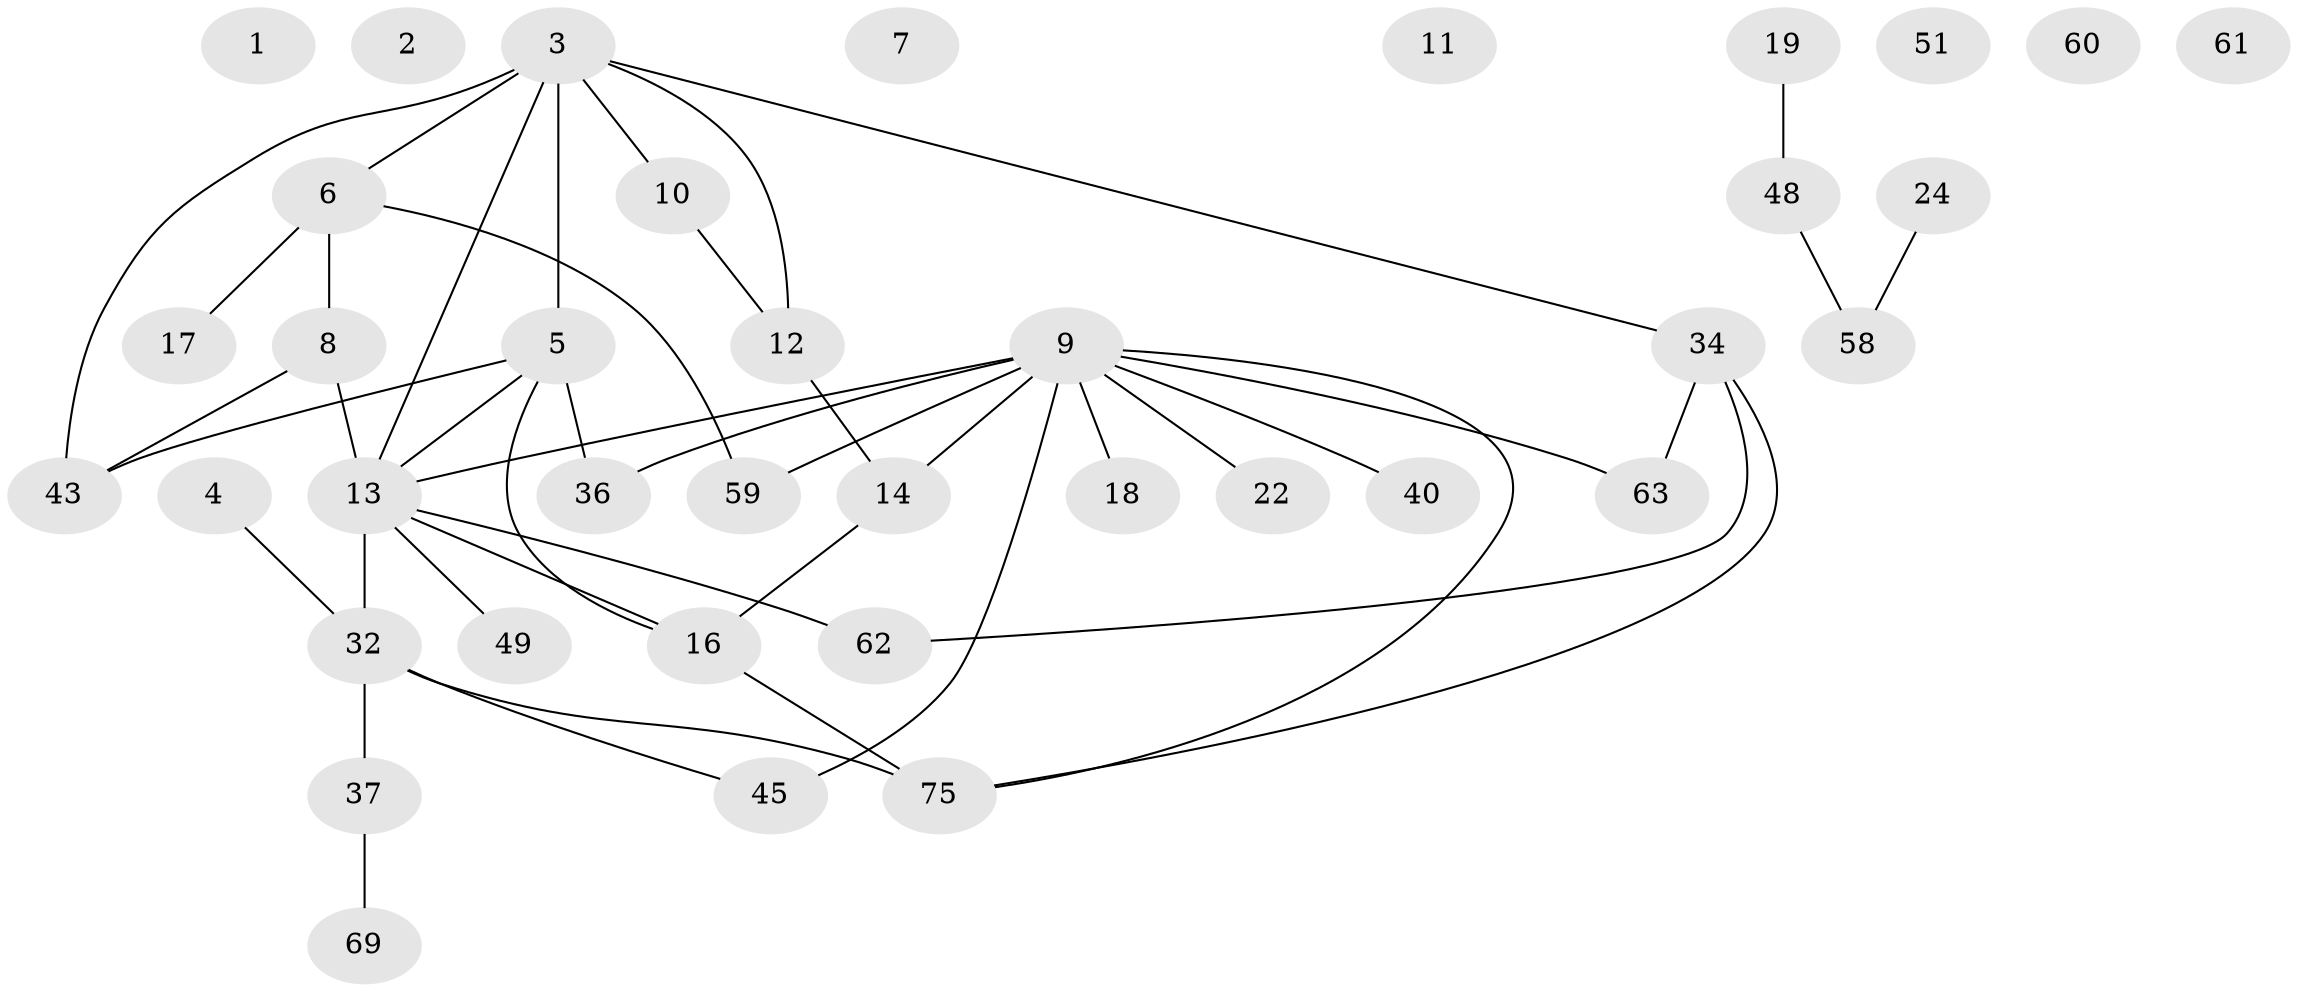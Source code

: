 // original degree distribution, {0: 0.09210526315789473, 3: 0.15789473684210525, 2: 0.42105263157894735, 4: 0.10526315789473684, 6: 0.013157894736842105, 1: 0.17105263157894737, 5: 0.039473684210526314}
// Generated by graph-tools (version 1.1) at 2025/16/03/04/25 18:16:38]
// undirected, 38 vertices, 45 edges
graph export_dot {
graph [start="1"]
  node [color=gray90,style=filled];
  1;
  2;
  3 [super="+25+28+74"];
  4 [super="+20+66"];
  5 [super="+30+52+57"];
  6 [super="+26+71"];
  7;
  8 [super="+55"];
  9 [super="+15+21+42+53"];
  10 [super="+29+65"];
  11;
  12 [super="+31+44+47"];
  13 [super="+35+56+73+76"];
  14 [super="+23"];
  16 [super="+54"];
  17;
  18;
  19 [super="+27"];
  22 [super="+64"];
  24 [super="+72"];
  32 [super="+33+68"];
  34 [super="+39+41"];
  36;
  37 [super="+38"];
  40;
  43 [super="+70"];
  45 [super="+46"];
  48 [super="+50+67"];
  49;
  51;
  58;
  59;
  60;
  61;
  62;
  63;
  69;
  75;
  3 -- 43;
  3 -- 5;
  3 -- 6;
  3 -- 10;
  3 -- 12;
  3 -- 13;
  3 -- 34;
  4 -- 32;
  5 -- 13;
  5 -- 43;
  5 -- 36;
  5 -- 16;
  6 -- 8;
  6 -- 17;
  6 -- 59;
  8 -- 13;
  8 -- 43;
  9 -- 75;
  9 -- 36;
  9 -- 59;
  9 -- 40;
  9 -- 45;
  9 -- 63;
  9 -- 18;
  9 -- 13;
  9 -- 14;
  9 -- 22;
  10 -- 12;
  12 -- 14;
  13 -- 49;
  13 -- 62;
  13 -- 16;
  13 -- 32;
  14 -- 16;
  16 -- 75;
  19 -- 48;
  24 -- 58;
  32 -- 37;
  32 -- 75;
  32 -- 45;
  34 -- 75;
  34 -- 62;
  34 -- 63;
  37 -- 69;
  48 -- 58;
}
